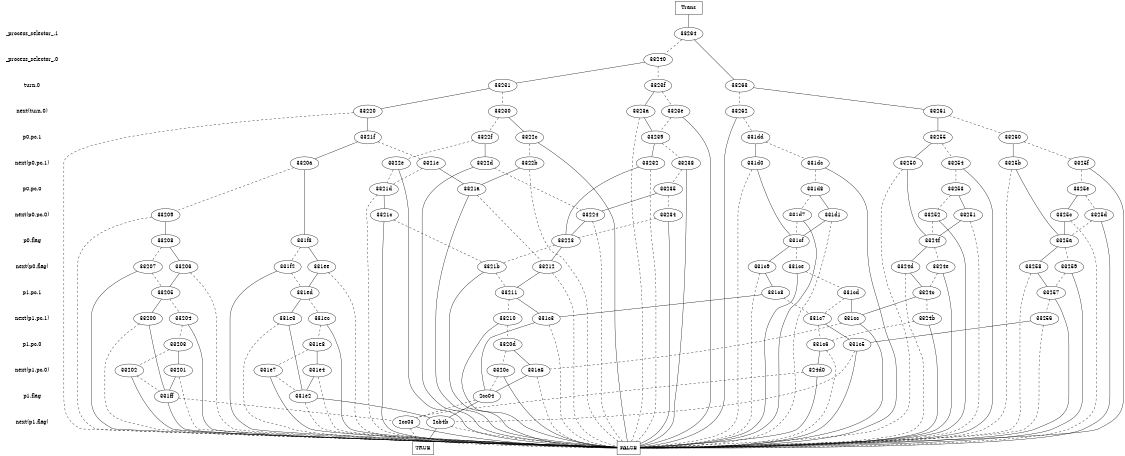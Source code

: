 digraph "DD" {
size = "7.5,10"
center = true;
edge [dir = none];
{ node [shape = plaintext];
  edge [style = invis];
  "CONST NODES" [style = invis];
" _process_selector_.1 " -> " _process_selector_.0 " -> " turn.0 " -> " next(turn.0) " -> " p0.pc.1 " -> " next(p0.pc.1) " -> " p0.pc.0 " -> " next(p0.pc.0) " -> " p0.flag " -> " next(p0.flag) " -> " p1.pc.1 " -> " next(p1.pc.1) " -> " p1.pc.0 " -> " next(p1.pc.0) " -> " p1.flag " -> " next(p1.flag) " -> "CONST NODES"; 
}
{ rank = same; node [shape = box]; edge [style = invis];
"  Trans  "; }
{ rank = same; " _process_selector_.1 ";
"33264";
}
{ rank = same; " _process_selector_.0 ";
"33240";
}
{ rank = same; " turn.0 ";
"33231";
"33263";
"3323f";
}
{ rank = same; " next(turn.0) ";
"3323e";
"33220";
"33262";
"3323a";
"33230";
"33261";
}
{ rank = same; " p0.pc.1 ";
"33260";
"331dd";
"33255";
"33239";
"3321f";
"3322c";
"3322f";
}
{ rank = same; " next(p0.pc.1) ";
"33254";
"331d0";
"33238";
"331dc";
"33232";
"3322e";
"33250";
"3325f";
"3320a";
"3322d";
"3321e";
"3322b";
"3325b";
}
{ rank = same; " p0.pc.0 ";
"33253";
"33235";
"3321d";
"331d8";
"3325e";
"3321a";
}
{ rank = same; " next(p0.pc.0) ";
"331d1";
"33224";
"3325d";
"3321c";
"33251";
"33234";
"33209";
"331d7";
"3325c";
"33252";
}
{ rank = same; " p0.flag ";
"331f3";
"331cf";
"33223";
"3325a";
"3324f";
"33208";
}
{ rank = same; " next(p0.flag) ";
"331ee";
"33259";
"33206";
"33212";
"33258";
"331c9";
"33207";
"331ce";
"331f2";
"3324e";
"3324d";
"3321b";
}
{ rank = same; " p1.pc.1 ";
"33257";
"331c8";
"331ed";
"33211";
"331cd";
"33205";
"3324c";
}
{ rank = same; " next(p1.pc.1) ";
"33256";
"33200";
"331c7";
"331c3";
"33204";
"331cc";
"3324b";
"331e3";
"331ec";
"33210";
}
{ rank = same; " p1.pc.0 ";
"33203";
"331c5";
"331c6";
"331e8";
"3320d";
}
{ rank = same; " next(p1.pc.0) ";
"33201";
"33202";
"331a6";
"324d0";
"331e7";
"3320c";
"331e4";
}
{ rank = same; " p1.flag ";
"331ff";
"331e2";
"2cc04";
}
{ rank = same; " next(p1.flag) ";
"2cc03";
"2cb4b";
}
{ rank = same; "CONST NODES";
{ node [shape = box]; "2cb03" [label = "FALSE"];
"2cb02" [label = "TRUE"];
}
}
"  Trans  " -> "33264" [style = solid];
"33264" -> "33263";
"33264" -> "33240" [style = dashed];
"33240" -> "33231";
"33240" -> "3323f" [style = dashed];
"33231" -> "33220";
"33231" -> "33230" [style = dashed];
"33263" -> "33261";
"33263" -> "33262" [style = dashed];
"3323f" -> "3323a";
"3323f" -> "3323e" [style = dashed];
"3323e" -> "2cb03";
"3323e" -> "33239" [style = dashed];
"33220" -> "3321f";
"33220" -> "2cb03" [style = dashed];
"33262" -> "2cb03";
"33262" -> "331dd" [style = dashed];
"3323a" -> "33239";
"3323a" -> "2cb03" [style = dashed];
"33230" -> "3322c";
"33230" -> "3322f" [style = dashed];
"33261" -> "33255";
"33261" -> "33260" [style = dashed];
"33260" -> "3325b";
"33260" -> "3325f" [style = dashed];
"331dd" -> "331d0";
"331dd" -> "331dc" [style = dashed];
"33255" -> "33250";
"33255" -> "33254" [style = dashed];
"33239" -> "33232";
"33239" -> "33238" [style = dashed];
"3321f" -> "3320a";
"3321f" -> "3321e" [style = dashed];
"3322c" -> "2cb03";
"3322c" -> "3322b" [style = dashed];
"3322f" -> "3322d";
"3322f" -> "3322e" [style = dashed];
"33254" -> "2cb03";
"33254" -> "33253" [style = dashed];
"331d0" -> "331cf";
"331d0" -> "2cb03" [style = dashed];
"33238" -> "2cb03";
"33238" -> "33235" [style = dashed];
"331dc" -> "2cb03";
"331dc" -> "331d8" [style = dashed];
"33232" -> "33223";
"33232" -> "2cb03" [style = dashed];
"3322e" -> "2cb03";
"3322e" -> "3321d" [style = dashed];
"33250" -> "3324f";
"33250" -> "2cb03" [style = dashed];
"3325f" -> "2cb03";
"3325f" -> "3325e" [style = dashed];
"3320a" -> "331f3";
"3320a" -> "33209" [style = dashed];
"3322d" -> "2cb03";
"3322d" -> "33224" [style = dashed];
"3321e" -> "3321a";
"3321e" -> "3321d" [style = dashed];
"3322b" -> "3321a";
"3322b" -> "2cb03" [style = dashed];
"3325b" -> "3325a";
"3325b" -> "2cb03" [style = dashed];
"33253" -> "33251";
"33253" -> "33252" [style = dashed];
"33235" -> "33224";
"33235" -> "33234" [style = dashed];
"3321d" -> "3321c";
"3321d" -> "2cb03" [style = dashed];
"331d8" -> "331d1";
"331d8" -> "331d7" [style = dashed];
"3325e" -> "3325c";
"3325e" -> "3325d" [style = dashed];
"3321a" -> "2cb03";
"3321a" -> "33212" [style = dashed];
"331d1" -> "331cf";
"331d1" -> "2cb03" [style = dashed];
"33224" -> "33223";
"33224" -> "2cb03" [style = dashed];
"3325d" -> "2cb03";
"3325d" -> "3325a" [style = dashed];
"3321c" -> "2cb03";
"3321c" -> "3321b" [style = dashed];
"33251" -> "3324f";
"33251" -> "2cb03" [style = dashed];
"33234" -> "2cb03";
"33234" -> "33223" [style = dashed];
"33209" -> "33208";
"33209" -> "2cb03" [style = dashed];
"331d7" -> "2cb03";
"331d7" -> "331cf" [style = dashed];
"3325c" -> "3325a";
"3325c" -> "2cb03" [style = dashed];
"33252" -> "2cb03";
"33252" -> "3324f" [style = dashed];
"331f3" -> "331ee";
"331f3" -> "331f2" [style = dashed];
"331cf" -> "331c9";
"331cf" -> "331ce" [style = dashed];
"33223" -> "33212";
"33223" -> "3321b" [style = dashed];
"3325a" -> "33258";
"3325a" -> "33259" [style = dashed];
"3324f" -> "3324d";
"3324f" -> "3324e" [style = dashed];
"33208" -> "33206";
"33208" -> "33207" [style = dashed];
"331ee" -> "331ed";
"331ee" -> "2cb03" [style = dashed];
"33259" -> "2cb03";
"33259" -> "33257" [style = dashed];
"33206" -> "33205";
"33206" -> "2cb03" [style = dashed];
"33212" -> "33211";
"33212" -> "2cb03" [style = dashed];
"33258" -> "33257";
"33258" -> "2cb03" [style = dashed];
"331c9" -> "331c8";
"331c9" -> "2cb03" [style = dashed];
"33207" -> "2cb03";
"33207" -> "33205" [style = dashed];
"331ce" -> "2cb03";
"331ce" -> "331cd" [style = dashed];
"331f2" -> "2cb03";
"331f2" -> "331ed" [style = dashed];
"3324e" -> "2cb03";
"3324e" -> "3324c" [style = dashed];
"3324d" -> "3324c";
"3324d" -> "2cb03" [style = dashed];
"3321b" -> "2cb03";
"3321b" -> "33211" [style = dashed];
"33257" -> "2cb03";
"33257" -> "33256" [style = dashed];
"331c8" -> "331c3";
"331c8" -> "331c7" [style = dashed];
"331ed" -> "331e3";
"331ed" -> "331ec" [style = dashed];
"33211" -> "331c3";
"33211" -> "33210" [style = dashed];
"331cd" -> "331cc";
"331cd" -> "331c7" [style = dashed];
"33205" -> "33200";
"33205" -> "33204" [style = dashed];
"3324c" -> "331cc";
"3324c" -> "3324b" [style = dashed];
"33256" -> "331c5";
"33256" -> "2cb03" [style = dashed];
"33200" -> "331ff";
"33200" -> "2cb03" [style = dashed];
"331c7" -> "331c5";
"331c7" -> "331c6" [style = dashed];
"331c3" -> "2cc04";
"331c3" -> "2cb03" [style = dashed];
"33204" -> "2cb03";
"33204" -> "33203" [style = dashed];
"331cc" -> "2cb03";
"331cc" -> "331a6" [style = dashed];
"3324b" -> "2cb03";
"3324b" -> "331c6" [style = dashed];
"331e3" -> "331e2";
"331e3" -> "2cb03" [style = dashed];
"331ec" -> "2cb03";
"331ec" -> "331e8" [style = dashed];
"33210" -> "2cb03";
"33210" -> "3320d" [style = dashed];
"33203" -> "33201";
"33203" -> "33202" [style = dashed];
"331c5" -> "2cb03";
"331c5" -> "2cb4b" [style = dashed];
"331c6" -> "324d0";
"331c6" -> "2cb03" [style = dashed];
"331e8" -> "331e4";
"331e8" -> "331e7" [style = dashed];
"3320d" -> "331a6";
"3320d" -> "3320c" [style = dashed];
"33201" -> "331ff";
"33201" -> "2cb03" [style = dashed];
"33202" -> "2cb03";
"33202" -> "331ff" [style = dashed];
"331a6" -> "2cc04";
"331a6" -> "2cb03" [style = dashed];
"324d0" -> "2cb03";
"324d0" -> "2cc03" [style = dashed];
"331e7" -> "2cb03";
"331e7" -> "331e2" [style = dashed];
"3320c" -> "2cb03";
"3320c" -> "2cc04" [style = dashed];
"331e4" -> "331e2";
"331e4" -> "2cb03" [style = dashed];
"331ff" -> "2cb03";
"331ff" -> "2cc03" [style = dashed];
"331e2" -> "2cb4b";
"331e2" -> "2cb03" [style = dashed];
"2cc04" -> "2cb4b";
"2cc04" -> "2cc03" [style = dashed];
"2cc03" -> "2cb03";
"2cc03" -> "2cb02" [style = dashed];
"2cb4b" -> "2cb02";
"2cb4b" -> "2cb03" [style = dashed];
"2cb03" [label = "FALSE"];
"2cb02" [label = "TRUE"];
}
